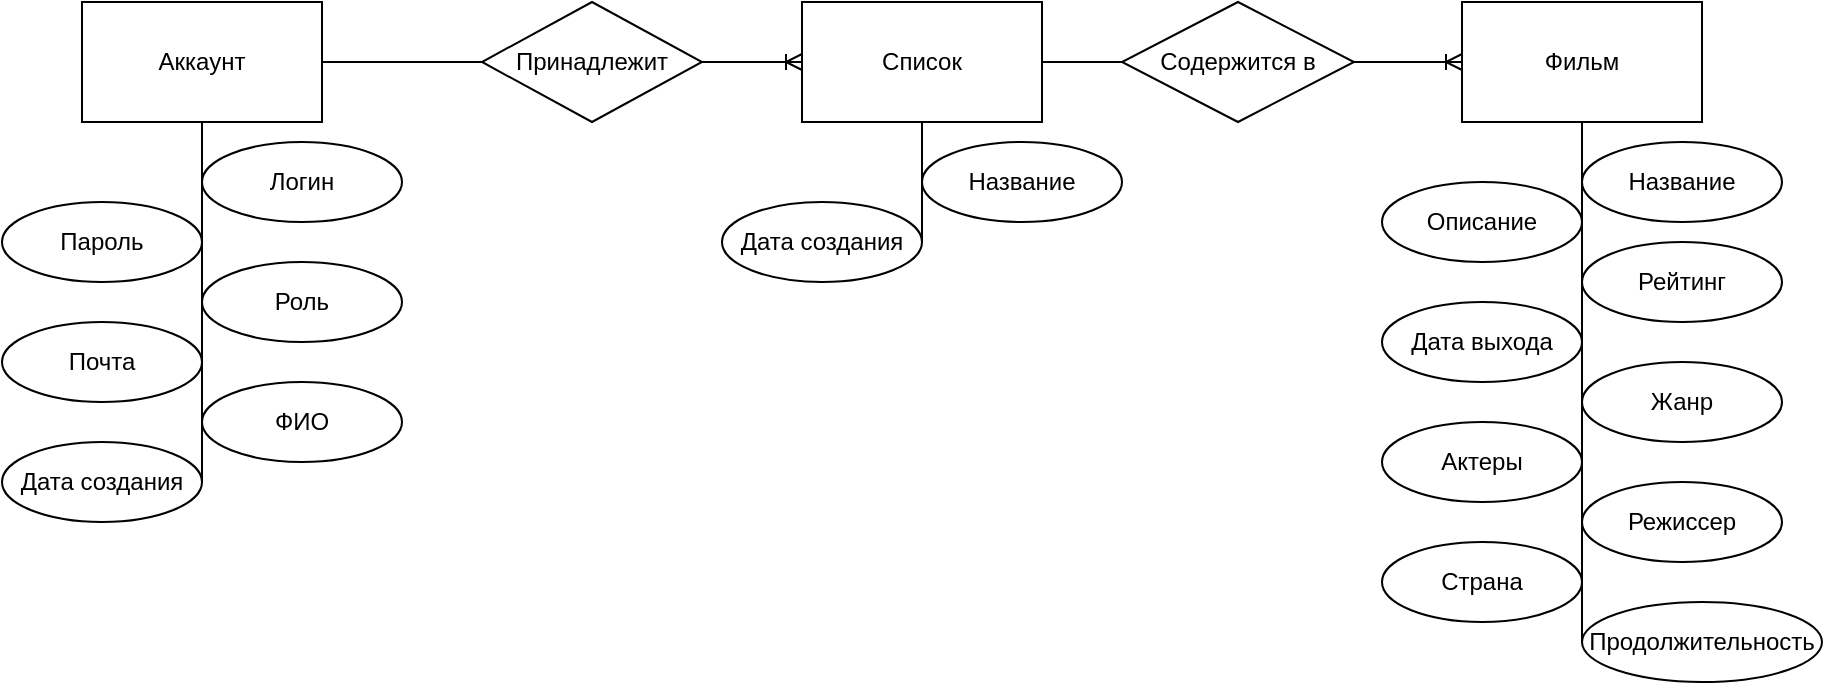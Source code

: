 <mxfile version="21.0.6" type="device"><diagram name="Page-1" id="JuvzPaIvZi3spuP-c5N_"><mxGraphModel dx="2261" dy="795" grid="1" gridSize="10" guides="1" tooltips="1" connect="1" arrows="1" fold="1" page="1" pageScale="1" pageWidth="827" pageHeight="1169" math="0" shadow="0"><root><mxCell id="0"/><mxCell id="1" parent="0"/><mxCell id="yAoa9HJJ1rNLP0TkeN3I-31" style="rounded=0;orthogonalLoop=1;jettySize=auto;html=1;exitX=0.5;exitY=1;exitDx=0;exitDy=0;entryX=0;entryY=0.5;entryDx=0;entryDy=0;endArrow=none;endFill=0;" edge="1" parent="1" source="yAoa9HJJ1rNLP0TkeN3I-1" target="yAoa9HJJ1rNLP0TkeN3I-45"><mxGeometry relative="1" as="geometry"/></mxCell><mxCell id="yAoa9HJJ1rNLP0TkeN3I-1" value="Фильм" style="rounded=0;whiteSpace=wrap;html=1;" vertex="1" parent="1"><mxGeometry x="390" y="80" width="120" height="60" as="geometry"/></mxCell><mxCell id="yAoa9HJJ1rNLP0TkeN3I-10" style="edgeStyle=orthogonalEdgeStyle;rounded=0;orthogonalLoop=1;jettySize=auto;html=1;exitX=1;exitY=0.5;exitDx=0;exitDy=0;entryX=0;entryY=0.5;entryDx=0;entryDy=0;endArrow=none;endFill=0;" edge="1" parent="1" source="yAoa9HJJ1rNLP0TkeN3I-6" target="yAoa9HJJ1rNLP0TkeN3I-8"><mxGeometry relative="1" as="geometry"/></mxCell><mxCell id="yAoa9HJJ1rNLP0TkeN3I-34" style="rounded=0;orthogonalLoop=1;jettySize=auto;html=1;exitX=0.5;exitY=1;exitDx=0;exitDy=0;entryX=1;entryY=0.5;entryDx=0;entryDy=0;endArrow=none;endFill=0;" edge="1" parent="1" source="yAoa9HJJ1rNLP0TkeN3I-6" target="yAoa9HJJ1rNLP0TkeN3I-33"><mxGeometry relative="1" as="geometry"/></mxCell><mxCell id="yAoa9HJJ1rNLP0TkeN3I-6" value="Список" style="rounded=0;whiteSpace=wrap;html=1;" vertex="1" parent="1"><mxGeometry x="60" y="80" width="120" height="60" as="geometry"/></mxCell><mxCell id="yAoa9HJJ1rNLP0TkeN3I-16" style="edgeStyle=orthogonalEdgeStyle;rounded=0;orthogonalLoop=1;jettySize=auto;html=1;exitX=1;exitY=0.5;exitDx=0;exitDy=0;entryX=0;entryY=0.5;entryDx=0;entryDy=0;endArrow=none;endFill=0;" edge="1" parent="1" source="yAoa9HJJ1rNLP0TkeN3I-7" target="yAoa9HJJ1rNLP0TkeN3I-9"><mxGeometry relative="1" as="geometry"/></mxCell><mxCell id="yAoa9HJJ1rNLP0TkeN3I-22" style="rounded=0;orthogonalLoop=1;jettySize=auto;html=1;exitX=0.5;exitY=1;exitDx=0;exitDy=0;entryX=1;entryY=0.5;entryDx=0;entryDy=0;endArrow=none;endFill=0;" edge="1" parent="1" source="yAoa9HJJ1rNLP0TkeN3I-7" target="yAoa9HJJ1rNLP0TkeN3I-23"><mxGeometry relative="1" as="geometry"/></mxCell><mxCell id="yAoa9HJJ1rNLP0TkeN3I-7" value="Аккаунт" style="rounded=0;whiteSpace=wrap;html=1;" vertex="1" parent="1"><mxGeometry x="-300" y="80" width="120" height="60" as="geometry"/></mxCell><mxCell id="yAoa9HJJ1rNLP0TkeN3I-8" value="Содержится в " style="rhombus;whiteSpace=wrap;html=1;" vertex="1" parent="1"><mxGeometry x="220" y="80" width="116" height="60" as="geometry"/></mxCell><mxCell id="yAoa9HJJ1rNLP0TkeN3I-9" value="Принадлежит" style="rhombus;whiteSpace=wrap;html=1;" vertex="1" parent="1"><mxGeometry x="-100" y="80" width="110" height="60" as="geometry"/></mxCell><mxCell id="yAoa9HJJ1rNLP0TkeN3I-13" value="" style="edgeStyle=entityRelationEdgeStyle;fontSize=12;html=1;endArrow=ERoneToMany;rounded=0;exitX=1;exitY=0.5;exitDx=0;exitDy=0;entryX=0;entryY=0.5;entryDx=0;entryDy=0;" edge="1" parent="1" source="yAoa9HJJ1rNLP0TkeN3I-8" target="yAoa9HJJ1rNLP0TkeN3I-1"><mxGeometry width="100" height="100" relative="1" as="geometry"><mxPoint x="274.5" y="290" as="sourcePoint"/><mxPoint x="374.5" y="190" as="targetPoint"/></mxGeometry></mxCell><mxCell id="yAoa9HJJ1rNLP0TkeN3I-17" value="Логин" style="ellipse;whiteSpace=wrap;html=1;align=center;" vertex="1" parent="1"><mxGeometry x="-240" y="150" width="100" height="40" as="geometry"/></mxCell><mxCell id="yAoa9HJJ1rNLP0TkeN3I-18" value="Пароль" style="ellipse;whiteSpace=wrap;html=1;align=center;" vertex="1" parent="1"><mxGeometry x="-340" y="180" width="100" height="40" as="geometry"/></mxCell><mxCell id="yAoa9HJJ1rNLP0TkeN3I-19" value="Роль" style="ellipse;whiteSpace=wrap;html=1;align=center;" vertex="1" parent="1"><mxGeometry x="-240" y="210" width="100" height="40" as="geometry"/></mxCell><mxCell id="yAoa9HJJ1rNLP0TkeN3I-20" value="Почта" style="ellipse;whiteSpace=wrap;html=1;align=center;" vertex="1" parent="1"><mxGeometry x="-340" y="240" width="100" height="40" as="geometry"/></mxCell><mxCell id="yAoa9HJJ1rNLP0TkeN3I-21" value="ФИО" style="ellipse;whiteSpace=wrap;html=1;align=center;" vertex="1" parent="1"><mxGeometry x="-240" y="270" width="100" height="40" as="geometry"/></mxCell><mxCell id="yAoa9HJJ1rNLP0TkeN3I-23" value="Дата создания" style="ellipse;whiteSpace=wrap;html=1;align=center;" vertex="1" parent="1"><mxGeometry x="-340" y="300" width="100" height="40" as="geometry"/></mxCell><mxCell id="yAoa9HJJ1rNLP0TkeN3I-25" value="Название" style="ellipse;whiteSpace=wrap;html=1;align=center;" vertex="1" parent="1"><mxGeometry x="450" y="150" width="100" height="40" as="geometry"/></mxCell><mxCell id="yAoa9HJJ1rNLP0TkeN3I-26" value="Описание" style="ellipse;whiteSpace=wrap;html=1;align=center;" vertex="1" parent="1"><mxGeometry x="350" y="170" width="100" height="40" as="geometry"/></mxCell><mxCell id="yAoa9HJJ1rNLP0TkeN3I-27" value="" style="edgeStyle=entityRelationEdgeStyle;fontSize=12;html=1;endArrow=ERoneToMany;rounded=0;exitX=1;exitY=0.5;exitDx=0;exitDy=0;entryX=0;entryY=0.5;entryDx=0;entryDy=0;" edge="1" parent="1" source="yAoa9HJJ1rNLP0TkeN3I-9" target="yAoa9HJJ1rNLP0TkeN3I-6"><mxGeometry width="100" height="100" relative="1" as="geometry"><mxPoint x="20" y="190" as="sourcePoint"/><mxPoint x="120" y="90" as="targetPoint"/></mxGeometry></mxCell><mxCell id="yAoa9HJJ1rNLP0TkeN3I-29" value="Рейтинг" style="ellipse;whiteSpace=wrap;html=1;align=center;" vertex="1" parent="1"><mxGeometry x="450" y="200" width="100" height="40" as="geometry"/></mxCell><mxCell id="yAoa9HJJ1rNLP0TkeN3I-30" value="Дата выхода" style="ellipse;whiteSpace=wrap;html=1;align=center;" vertex="1" parent="1"><mxGeometry x="350" y="230" width="100" height="40" as="geometry"/></mxCell><mxCell id="yAoa9HJJ1rNLP0TkeN3I-32" value="Название" style="ellipse;whiteSpace=wrap;html=1;align=center;" vertex="1" parent="1"><mxGeometry x="120" y="150" width="100" height="40" as="geometry"/></mxCell><mxCell id="yAoa9HJJ1rNLP0TkeN3I-33" value="Дата создания" style="ellipse;whiteSpace=wrap;html=1;align=center;" vertex="1" parent="1"><mxGeometry x="20" y="180" width="100" height="40" as="geometry"/></mxCell><mxCell id="yAoa9HJJ1rNLP0TkeN3I-41" value="Жанр" style="ellipse;whiteSpace=wrap;html=1;align=center;" vertex="1" parent="1"><mxGeometry x="450" y="260" width="100" height="40" as="geometry"/></mxCell><mxCell id="yAoa9HJJ1rNLP0TkeN3I-42" value="Актеры" style="ellipse;whiteSpace=wrap;html=1;align=center;" vertex="1" parent="1"><mxGeometry x="350" y="290" width="100" height="40" as="geometry"/></mxCell><mxCell id="yAoa9HJJ1rNLP0TkeN3I-43" value="Режиссер" style="ellipse;whiteSpace=wrap;html=1;align=center;" vertex="1" parent="1"><mxGeometry x="450" y="320" width="100" height="40" as="geometry"/></mxCell><mxCell id="yAoa9HJJ1rNLP0TkeN3I-44" value="Страна" style="ellipse;whiteSpace=wrap;html=1;align=center;" vertex="1" parent="1"><mxGeometry x="350" y="350" width="100" height="40" as="geometry"/></mxCell><mxCell id="yAoa9HJJ1rNLP0TkeN3I-45" value="Продолжительность" style="ellipse;whiteSpace=wrap;html=1;align=center;" vertex="1" parent="1"><mxGeometry x="450" y="380" width="120" height="40" as="geometry"/></mxCell></root></mxGraphModel></diagram></mxfile>